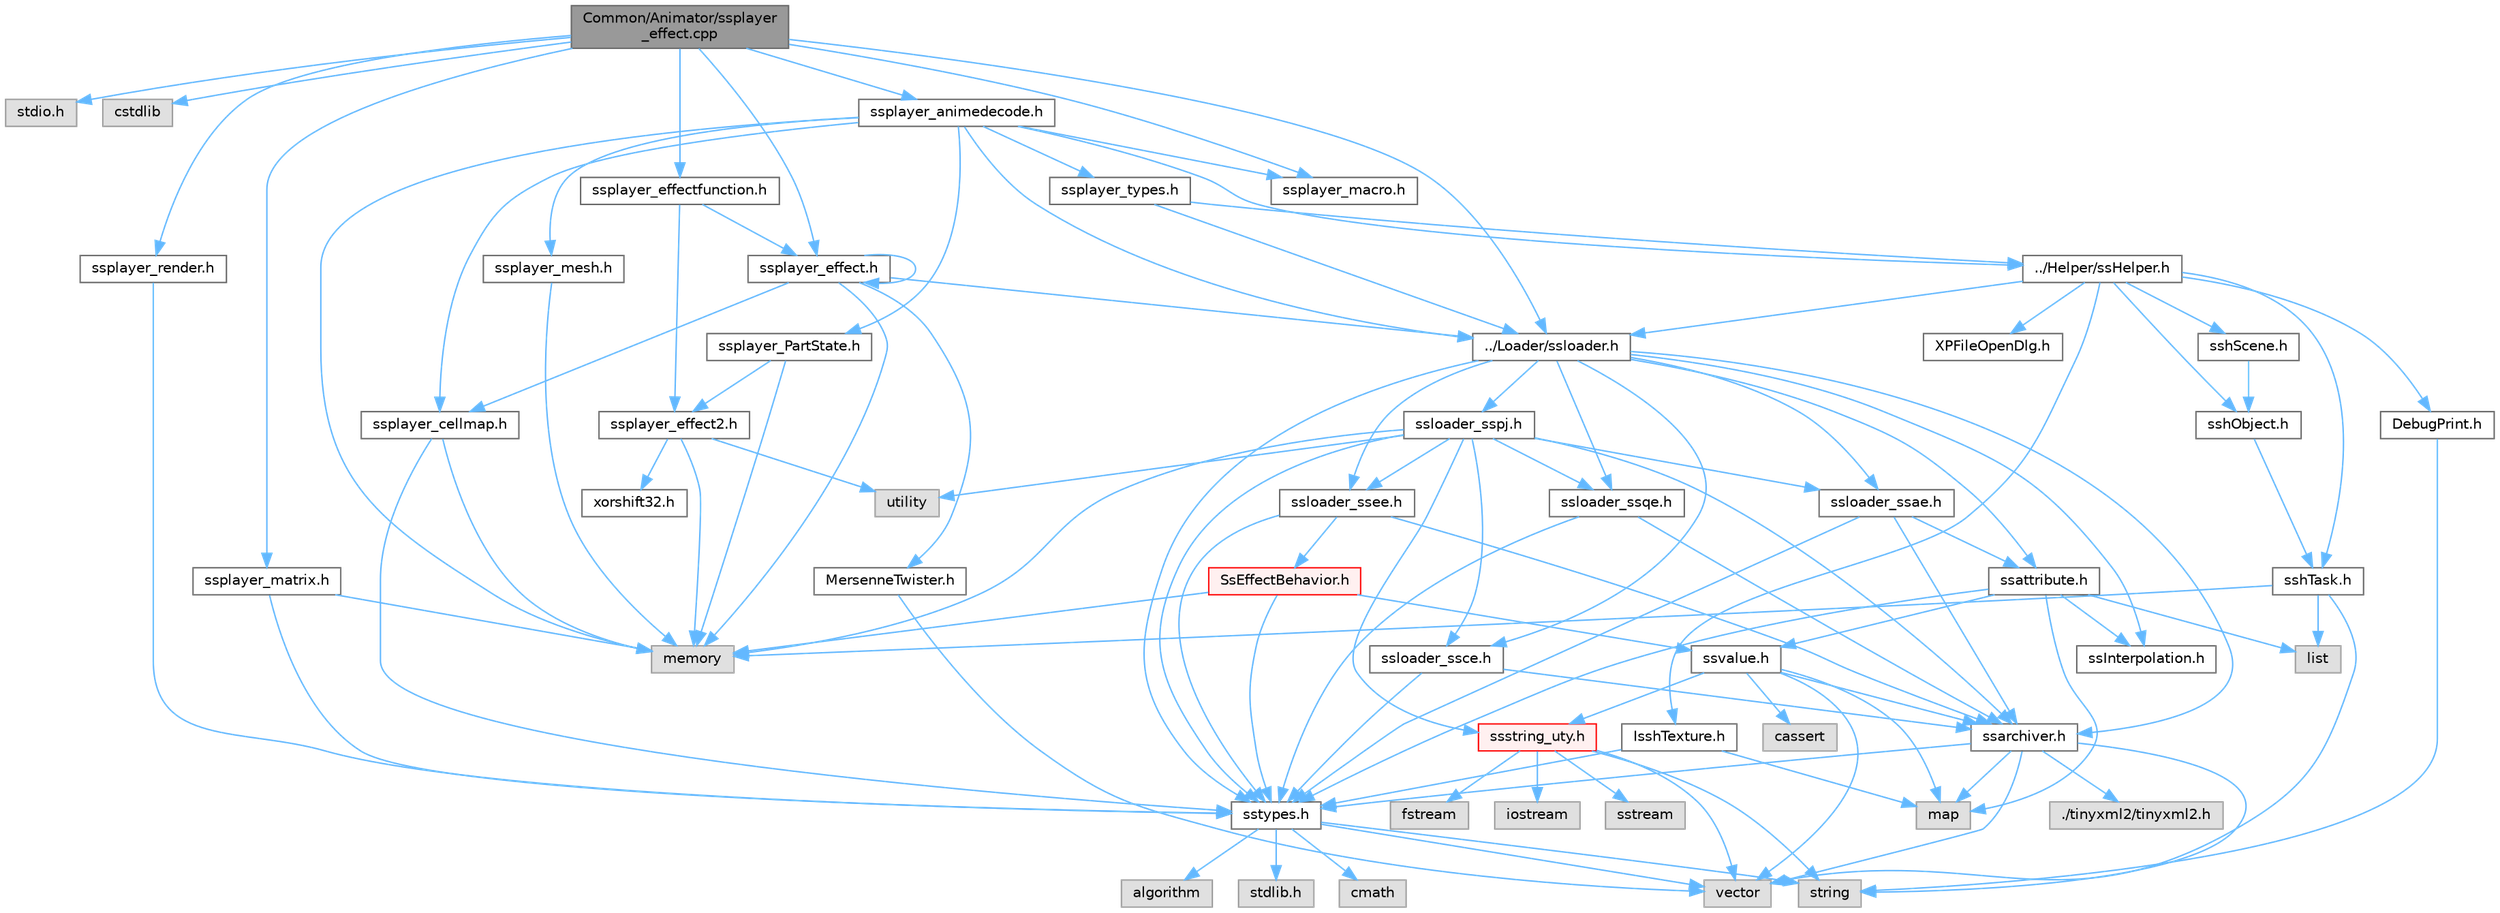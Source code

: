digraph "Common/Animator/ssplayer_effect.cpp"
{
 // LATEX_PDF_SIZE
  bgcolor="transparent";
  edge [fontname=Helvetica,fontsize=10,labelfontname=Helvetica,labelfontsize=10];
  node [fontname=Helvetica,fontsize=10,shape=box,height=0.2,width=0.4];
  Node1 [id="Node000001",label="Common/Animator/ssplayer\l_effect.cpp",height=0.2,width=0.4,color="gray40", fillcolor="grey60", style="filled", fontcolor="black",tooltip=" "];
  Node1 -> Node2 [id="edge1_Node000001_Node000002",color="steelblue1",style="solid",tooltip=" "];
  Node2 [id="Node000002",label="stdio.h",height=0.2,width=0.4,color="grey60", fillcolor="#E0E0E0", style="filled",tooltip=" "];
  Node1 -> Node3 [id="edge2_Node000001_Node000003",color="steelblue1",style="solid",tooltip=" "];
  Node3 [id="Node000003",label="cstdlib",height=0.2,width=0.4,color="grey60", fillcolor="#E0E0E0", style="filled",tooltip=" "];
  Node1 -> Node4 [id="edge3_Node000001_Node000004",color="steelblue1",style="solid",tooltip=" "];
  Node4 [id="Node000004",label="../Loader/ssloader.h",height=0.2,width=0.4,color="grey40", fillcolor="white", style="filled",URL="$ssloader_8h.html",tooltip=" "];
  Node4 -> Node5 [id="edge4_Node000004_Node000005",color="steelblue1",style="solid",tooltip=" "];
  Node5 [id="Node000005",label="sstypes.h",height=0.2,width=0.4,color="grey40", fillcolor="white", style="filled",URL="$sstypes_8h.html",tooltip=" "];
  Node5 -> Node6 [id="edge5_Node000005_Node000006",color="steelblue1",style="solid",tooltip=" "];
  Node6 [id="Node000006",label="stdlib.h",height=0.2,width=0.4,color="grey60", fillcolor="#E0E0E0", style="filled",tooltip=" "];
  Node5 -> Node7 [id="edge6_Node000005_Node000007",color="steelblue1",style="solid",tooltip=" "];
  Node7 [id="Node000007",label="string",height=0.2,width=0.4,color="grey60", fillcolor="#E0E0E0", style="filled",tooltip=" "];
  Node5 -> Node8 [id="edge7_Node000005_Node000008",color="steelblue1",style="solid",tooltip=" "];
  Node8 [id="Node000008",label="vector",height=0.2,width=0.4,color="grey60", fillcolor="#E0E0E0", style="filled",tooltip=" "];
  Node5 -> Node9 [id="edge8_Node000005_Node000009",color="steelblue1",style="solid",tooltip=" "];
  Node9 [id="Node000009",label="cmath",height=0.2,width=0.4,color="grey60", fillcolor="#E0E0E0", style="filled",tooltip=" "];
  Node5 -> Node10 [id="edge9_Node000005_Node000010",color="steelblue1",style="solid",tooltip=" "];
  Node10 [id="Node000010",label="algorithm",height=0.2,width=0.4,color="grey60", fillcolor="#E0E0E0", style="filled",tooltip=" "];
  Node4 -> Node11 [id="edge10_Node000004_Node000011",color="steelblue1",style="solid",tooltip=" "];
  Node11 [id="Node000011",label="ssarchiver.h",height=0.2,width=0.4,color="grey40", fillcolor="white", style="filled",URL="$ssarchiver_8h.html",tooltip=" "];
  Node11 -> Node12 [id="edge11_Node000011_Node000012",color="steelblue1",style="solid",tooltip=" "];
  Node12 [id="Node000012",label="./tinyxml2/tinyxml2.h",height=0.2,width=0.4,color="grey60", fillcolor="#E0E0E0", style="filled",tooltip=" "];
  Node11 -> Node5 [id="edge12_Node000011_Node000005",color="steelblue1",style="solid",tooltip=" "];
  Node11 -> Node7 [id="edge13_Node000011_Node000007",color="steelblue1",style="solid",tooltip=" "];
  Node11 -> Node8 [id="edge14_Node000011_Node000008",color="steelblue1",style="solid",tooltip=" "];
  Node11 -> Node13 [id="edge15_Node000011_Node000013",color="steelblue1",style="solid",tooltip=" "];
  Node13 [id="Node000013",label="map",height=0.2,width=0.4,color="grey60", fillcolor="#E0E0E0", style="filled",tooltip=" "];
  Node4 -> Node14 [id="edge16_Node000004_Node000014",color="steelblue1",style="solid",tooltip=" "];
  Node14 [id="Node000014",label="ssattribute.h",height=0.2,width=0.4,color="grey40", fillcolor="white", style="filled",URL="$ssattribute_8h.html",tooltip=" "];
  Node14 -> Node5 [id="edge17_Node000014_Node000005",color="steelblue1",style="solid",tooltip=" "];
  Node14 -> Node15 [id="edge18_Node000014_Node000015",color="steelblue1",style="solid",tooltip=" "];
  Node15 [id="Node000015",label="ssvalue.h",height=0.2,width=0.4,color="grey40", fillcolor="white", style="filled",URL="$ssvalue_8h.html",tooltip=" "];
  Node15 -> Node11 [id="edge19_Node000015_Node000011",color="steelblue1",style="solid",tooltip=" "];
  Node15 -> Node16 [id="edge20_Node000015_Node000016",color="steelblue1",style="solid",tooltip=" "];
  Node16 [id="Node000016",label="ssstring_uty.h",height=0.2,width=0.4,color="red", fillcolor="#FFF0F0", style="filled",URL="$ssstring__uty_8h.html",tooltip=" "];
  Node16 -> Node7 [id="edge21_Node000016_Node000007",color="steelblue1",style="solid",tooltip=" "];
  Node16 -> Node17 [id="edge22_Node000016_Node000017",color="steelblue1",style="solid",tooltip=" "];
  Node17 [id="Node000017",label="fstream",height=0.2,width=0.4,color="grey60", fillcolor="#E0E0E0", style="filled",tooltip=" "];
  Node16 -> Node8 [id="edge23_Node000016_Node000008",color="steelblue1",style="solid",tooltip=" "];
  Node16 -> Node18 [id="edge24_Node000016_Node000018",color="steelblue1",style="solid",tooltip=" "];
  Node18 [id="Node000018",label="iostream",height=0.2,width=0.4,color="grey60", fillcolor="#E0E0E0", style="filled",tooltip=" "];
  Node16 -> Node19 [id="edge25_Node000016_Node000019",color="steelblue1",style="solid",tooltip=" "];
  Node19 [id="Node000019",label="sstream",height=0.2,width=0.4,color="grey60", fillcolor="#E0E0E0", style="filled",tooltip=" "];
  Node15 -> Node13 [id="edge26_Node000015_Node000013",color="steelblue1",style="solid",tooltip=" "];
  Node15 -> Node8 [id="edge27_Node000015_Node000008",color="steelblue1",style="solid",tooltip=" "];
  Node15 -> Node21 [id="edge28_Node000015_Node000021",color="steelblue1",style="solid",tooltip=" "];
  Node21 [id="Node000021",label="cassert",height=0.2,width=0.4,color="grey60", fillcolor="#E0E0E0", style="filled",tooltip=" "];
  Node14 -> Node22 [id="edge29_Node000014_Node000022",color="steelblue1",style="solid",tooltip=" "];
  Node22 [id="Node000022",label="ssInterpolation.h",height=0.2,width=0.4,color="grey40", fillcolor="white", style="filled",URL="$ss_interpolation_8h.html",tooltip=" "];
  Node14 -> Node23 [id="edge30_Node000014_Node000023",color="steelblue1",style="solid",tooltip=" "];
  Node23 [id="Node000023",label="list",height=0.2,width=0.4,color="grey60", fillcolor="#E0E0E0", style="filled",tooltip=" "];
  Node14 -> Node13 [id="edge31_Node000014_Node000013",color="steelblue1",style="solid",tooltip=" "];
  Node4 -> Node24 [id="edge32_Node000004_Node000024",color="steelblue1",style="solid",tooltip=" "];
  Node24 [id="Node000024",label="ssloader_sspj.h",height=0.2,width=0.4,color="grey40", fillcolor="white", style="filled",URL="$ssloader__sspj_8h.html",tooltip=" "];
  Node24 -> Node5 [id="edge33_Node000024_Node000005",color="steelblue1",style="solid",tooltip=" "];
  Node24 -> Node11 [id="edge34_Node000024_Node000011",color="steelblue1",style="solid",tooltip=" "];
  Node24 -> Node16 [id="edge35_Node000024_Node000016",color="steelblue1",style="solid",tooltip=" "];
  Node24 -> Node25 [id="edge36_Node000024_Node000025",color="steelblue1",style="solid",tooltip=" "];
  Node25 [id="Node000025",label="ssloader_ssae.h",height=0.2,width=0.4,color="grey40", fillcolor="white", style="filled",URL="$ssloader__ssae_8h.html",tooltip=" "];
  Node25 -> Node5 [id="edge37_Node000025_Node000005",color="steelblue1",style="solid",tooltip=" "];
  Node25 -> Node11 [id="edge38_Node000025_Node000011",color="steelblue1",style="solid",tooltip=" "];
  Node25 -> Node14 [id="edge39_Node000025_Node000014",color="steelblue1",style="solid",tooltip=" "];
  Node24 -> Node26 [id="edge40_Node000024_Node000026",color="steelblue1",style="solid",tooltip=" "];
  Node26 [id="Node000026",label="ssloader_ssce.h",height=0.2,width=0.4,color="grey40", fillcolor="white", style="filled",URL="$ssloader__ssce_8h.html",tooltip=" "];
  Node26 -> Node5 [id="edge41_Node000026_Node000005",color="steelblue1",style="solid",tooltip=" "];
  Node26 -> Node11 [id="edge42_Node000026_Node000011",color="steelblue1",style="solid",tooltip=" "];
  Node24 -> Node27 [id="edge43_Node000024_Node000027",color="steelblue1",style="solid",tooltip=" "];
  Node27 [id="Node000027",label="ssloader_ssee.h",height=0.2,width=0.4,color="grey40", fillcolor="white", style="filled",URL="$ssloader__ssee_8h.html",tooltip=" "];
  Node27 -> Node5 [id="edge44_Node000027_Node000005",color="steelblue1",style="solid",tooltip=" "];
  Node27 -> Node11 [id="edge45_Node000027_Node000011",color="steelblue1",style="solid",tooltip=" "];
  Node27 -> Node28 [id="edge46_Node000027_Node000028",color="steelblue1",style="solid",tooltip=" "];
  Node28 [id="Node000028",label="SsEffectBehavior.h",height=0.2,width=0.4,color="red", fillcolor="#FFF0F0", style="filled",URL="$_ss_effect_behavior_8h.html",tooltip=" "];
  Node28 -> Node5 [id="edge47_Node000028_Node000005",color="steelblue1",style="solid",tooltip=" "];
  Node28 -> Node15 [id="edge48_Node000028_Node000015",color="steelblue1",style="solid",tooltip=" "];
  Node28 -> Node30 [id="edge49_Node000028_Node000030",color="steelblue1",style="solid",tooltip=" "];
  Node30 [id="Node000030",label="memory",height=0.2,width=0.4,color="grey60", fillcolor="#E0E0E0", style="filled",tooltip=" "];
  Node24 -> Node31 [id="edge50_Node000024_Node000031",color="steelblue1",style="solid",tooltip=" "];
  Node31 [id="Node000031",label="ssloader_ssqe.h",height=0.2,width=0.4,color="grey40", fillcolor="white", style="filled",URL="$ssloader__ssqe_8h.html",tooltip=" "];
  Node31 -> Node5 [id="edge51_Node000031_Node000005",color="steelblue1",style="solid",tooltip=" "];
  Node31 -> Node11 [id="edge52_Node000031_Node000011",color="steelblue1",style="solid",tooltip=" "];
  Node24 -> Node30 [id="edge53_Node000024_Node000030",color="steelblue1",style="solid",tooltip=" "];
  Node24 -> Node32 [id="edge54_Node000024_Node000032",color="steelblue1",style="solid",tooltip=" "];
  Node32 [id="Node000032",label="utility",height=0.2,width=0.4,color="grey60", fillcolor="#E0E0E0", style="filled",tooltip=" "];
  Node4 -> Node25 [id="edge55_Node000004_Node000025",color="steelblue1",style="solid",tooltip=" "];
  Node4 -> Node26 [id="edge56_Node000004_Node000026",color="steelblue1",style="solid",tooltip=" "];
  Node4 -> Node27 [id="edge57_Node000004_Node000027",color="steelblue1",style="solid",tooltip=" "];
  Node4 -> Node31 [id="edge58_Node000004_Node000031",color="steelblue1",style="solid",tooltip=" "];
  Node4 -> Node22 [id="edge59_Node000004_Node000022",color="steelblue1",style="solid",tooltip=" "];
  Node1 -> Node33 [id="edge60_Node000001_Node000033",color="steelblue1",style="solid",tooltip=" "];
  Node33 [id="Node000033",label="ssplayer_animedecode.h",height=0.2,width=0.4,color="grey40", fillcolor="white", style="filled",URL="$ssplayer__animedecode_8h.html",tooltip=" "];
  Node33 -> Node4 [id="edge61_Node000033_Node000004",color="steelblue1",style="solid",tooltip=" "];
  Node33 -> Node34 [id="edge62_Node000033_Node000034",color="steelblue1",style="solid",tooltip=" "];
  Node34 [id="Node000034",label="../Helper/ssHelper.h",height=0.2,width=0.4,color="grey40", fillcolor="white", style="filled",URL="$ss_helper_8h.html",tooltip=" "];
  Node34 -> Node4 [id="edge63_Node000034_Node000004",color="steelblue1",style="solid",tooltip=" "];
  Node34 -> Node35 [id="edge64_Node000034_Node000035",color="steelblue1",style="solid",tooltip=" "];
  Node35 [id="Node000035",label="sshObject.h",height=0.2,width=0.4,color="grey40", fillcolor="white", style="filled",URL="$ssh_object_8h.html",tooltip=" "];
  Node35 -> Node36 [id="edge65_Node000035_Node000036",color="steelblue1",style="solid",tooltip=" "];
  Node36 [id="Node000036",label="sshTask.h",height=0.2,width=0.4,color="grey40", fillcolor="white", style="filled",URL="$ssh_task_8h.html",tooltip=" "];
  Node36 -> Node8 [id="edge66_Node000036_Node000008",color="steelblue1",style="solid",tooltip=" "];
  Node36 -> Node23 [id="edge67_Node000036_Node000023",color="steelblue1",style="solid",tooltip=" "];
  Node36 -> Node30 [id="edge68_Node000036_Node000030",color="steelblue1",style="solid",tooltip=" "];
  Node34 -> Node36 [id="edge69_Node000034_Node000036",color="steelblue1",style="solid",tooltip=" "];
  Node34 -> Node37 [id="edge70_Node000034_Node000037",color="steelblue1",style="solid",tooltip=" "];
  Node37 [id="Node000037",label="sshScene.h",height=0.2,width=0.4,color="grey40", fillcolor="white", style="filled",URL="$ssh_scene_8h.html",tooltip=" "];
  Node37 -> Node35 [id="edge71_Node000037_Node000035",color="steelblue1",style="solid",tooltip=" "];
  Node34 -> Node38 [id="edge72_Node000034_Node000038",color="steelblue1",style="solid",tooltip=" "];
  Node38 [id="Node000038",label="IsshTexture.h",height=0.2,width=0.4,color="grey40", fillcolor="white", style="filled",URL="$_issh_texture_8h.html",tooltip=" "];
  Node38 -> Node5 [id="edge73_Node000038_Node000005",color="steelblue1",style="solid",tooltip=" "];
  Node38 -> Node13 [id="edge74_Node000038_Node000013",color="steelblue1",style="solid",tooltip=" "];
  Node34 -> Node39 [id="edge75_Node000034_Node000039",color="steelblue1",style="solid",tooltip=" "];
  Node39 [id="Node000039",label="XPFileOpenDlg.h",height=0.2,width=0.4,color="grey40", fillcolor="white", style="filled",URL="$_x_p_file_open_dlg_8h.html",tooltip=" "];
  Node34 -> Node40 [id="edge76_Node000034_Node000040",color="steelblue1",style="solid",tooltip=" "];
  Node40 [id="Node000040",label="DebugPrint.h",height=0.2,width=0.4,color="grey40", fillcolor="white", style="filled",URL="$_debug_print_8h.html",tooltip=" "];
  Node40 -> Node7 [id="edge77_Node000040_Node000007",color="steelblue1",style="solid",tooltip=" "];
  Node33 -> Node41 [id="edge78_Node000033_Node000041",color="steelblue1",style="solid",tooltip=" "];
  Node41 [id="Node000041",label="ssplayer_types.h",height=0.2,width=0.4,color="grey40", fillcolor="white", style="filled",URL="$ssplayer__types_8h.html",tooltip=" "];
  Node41 -> Node4 [id="edge79_Node000041_Node000004",color="steelblue1",style="solid",tooltip=" "];
  Node41 -> Node34 [id="edge80_Node000041_Node000034",color="steelblue1",style="solid",tooltip=" "];
  Node33 -> Node42 [id="edge81_Node000033_Node000042",color="steelblue1",style="solid",tooltip=" "];
  Node42 [id="Node000042",label="ssplayer_cellmap.h",height=0.2,width=0.4,color="grey40", fillcolor="white", style="filled",URL="$ssplayer__cellmap_8h.html",tooltip=" "];
  Node42 -> Node5 [id="edge82_Node000042_Node000005",color="steelblue1",style="solid",tooltip=" "];
  Node42 -> Node30 [id="edge83_Node000042_Node000030",color="steelblue1",style="solid",tooltip=" "];
  Node33 -> Node43 [id="edge84_Node000033_Node000043",color="steelblue1",style="solid",tooltip=" "];
  Node43 [id="Node000043",label="ssplayer_PartState.h",height=0.2,width=0.4,color="grey40", fillcolor="white", style="filled",URL="$ssplayer___part_state_8h.html",tooltip=" "];
  Node43 -> Node44 [id="edge85_Node000043_Node000044",color="steelblue1",style="solid",tooltip=" "];
  Node44 [id="Node000044",label="ssplayer_effect2.h",height=0.2,width=0.4,color="grey40", fillcolor="white", style="filled",URL="$ssplayer__effect2_8h.html",tooltip=" "];
  Node44 -> Node45 [id="edge86_Node000044_Node000045",color="steelblue1",style="solid",tooltip=" "];
  Node45 [id="Node000045",label="xorshift32.h",height=0.2,width=0.4,color="grey40", fillcolor="white", style="filled",URL="$xorshift32_8h.html",tooltip=" "];
  Node44 -> Node30 [id="edge87_Node000044_Node000030",color="steelblue1",style="solid",tooltip=" "];
  Node44 -> Node32 [id="edge88_Node000044_Node000032",color="steelblue1",style="solid",tooltip=" "];
  Node43 -> Node30 [id="edge89_Node000043_Node000030",color="steelblue1",style="solid",tooltip=" "];
  Node33 -> Node46 [id="edge90_Node000033_Node000046",color="steelblue1",style="solid",tooltip=" "];
  Node46 [id="Node000046",label="ssplayer_macro.h",height=0.2,width=0.4,color="grey40", fillcolor="white", style="filled",URL="$ssplayer__macro_8h.html",tooltip=" "];
  Node33 -> Node47 [id="edge91_Node000033_Node000047",color="steelblue1",style="solid",tooltip=" "];
  Node47 [id="Node000047",label="ssplayer_mesh.h",height=0.2,width=0.4,color="grey40", fillcolor="white", style="filled",URL="$ssplayer__mesh_8h.html",tooltip=" "];
  Node47 -> Node30 [id="edge92_Node000047_Node000030",color="steelblue1",style="solid",tooltip=" "];
  Node33 -> Node30 [id="edge93_Node000033_Node000030",color="steelblue1",style="solid",tooltip=" "];
  Node1 -> Node48 [id="edge94_Node000001_Node000048",color="steelblue1",style="solid",tooltip=" "];
  Node48 [id="Node000048",label="ssplayer_effect.h",height=0.2,width=0.4,color="grey40", fillcolor="white", style="filled",URL="$ssplayer__effect_8h.html",tooltip=" "];
  Node48 -> Node4 [id="edge95_Node000048_Node000004",color="steelblue1",style="solid",tooltip=" "];
  Node48 -> Node49 [id="edge96_Node000048_Node000049",color="steelblue1",style="solid",tooltip=" "];
  Node49 [id="Node000049",label="MersenneTwister.h",height=0.2,width=0.4,color="grey40", fillcolor="white", style="filled",URL="$_mersenne_twister_8h.html",tooltip=" "];
  Node49 -> Node8 [id="edge97_Node000049_Node000008",color="steelblue1",style="solid",tooltip=" "];
  Node48 -> Node42 [id="edge98_Node000048_Node000042",color="steelblue1",style="solid",tooltip=" "];
  Node48 -> Node48 [id="edge99_Node000048_Node000048",color="steelblue1",style="solid",tooltip=" "];
  Node48 -> Node30 [id="edge100_Node000048_Node000030",color="steelblue1",style="solid",tooltip=" "];
  Node1 -> Node46 [id="edge101_Node000001_Node000046",color="steelblue1",style="solid",tooltip=" "];
  Node1 -> Node50 [id="edge102_Node000001_Node000050",color="steelblue1",style="solid",tooltip=" "];
  Node50 [id="Node000050",label="ssplayer_matrix.h",height=0.2,width=0.4,color="grey40", fillcolor="white", style="filled",URL="$ssplayer__matrix_8h.html",tooltip=" "];
  Node50 -> Node5 [id="edge103_Node000050_Node000005",color="steelblue1",style="solid",tooltip=" "];
  Node50 -> Node30 [id="edge104_Node000050_Node000030",color="steelblue1",style="solid",tooltip=" "];
  Node1 -> Node51 [id="edge105_Node000001_Node000051",color="steelblue1",style="solid",tooltip=" "];
  Node51 [id="Node000051",label="ssplayer_render.h",height=0.2,width=0.4,color="grey40", fillcolor="white", style="filled",URL="$ssplayer__render_8h.html",tooltip=" "];
  Node51 -> Node5 [id="edge106_Node000051_Node000005",color="steelblue1",style="solid",tooltip=" "];
  Node1 -> Node52 [id="edge107_Node000001_Node000052",color="steelblue1",style="solid",tooltip=" "];
  Node52 [id="Node000052",label="ssplayer_effectfunction.h",height=0.2,width=0.4,color="grey40", fillcolor="white", style="filled",URL="$ssplayer__effectfunction_8h.html",tooltip=" "];
  Node52 -> Node48 [id="edge108_Node000052_Node000048",color="steelblue1",style="solid",tooltip=" "];
  Node52 -> Node44 [id="edge109_Node000052_Node000044",color="steelblue1",style="solid",tooltip=" "];
}
